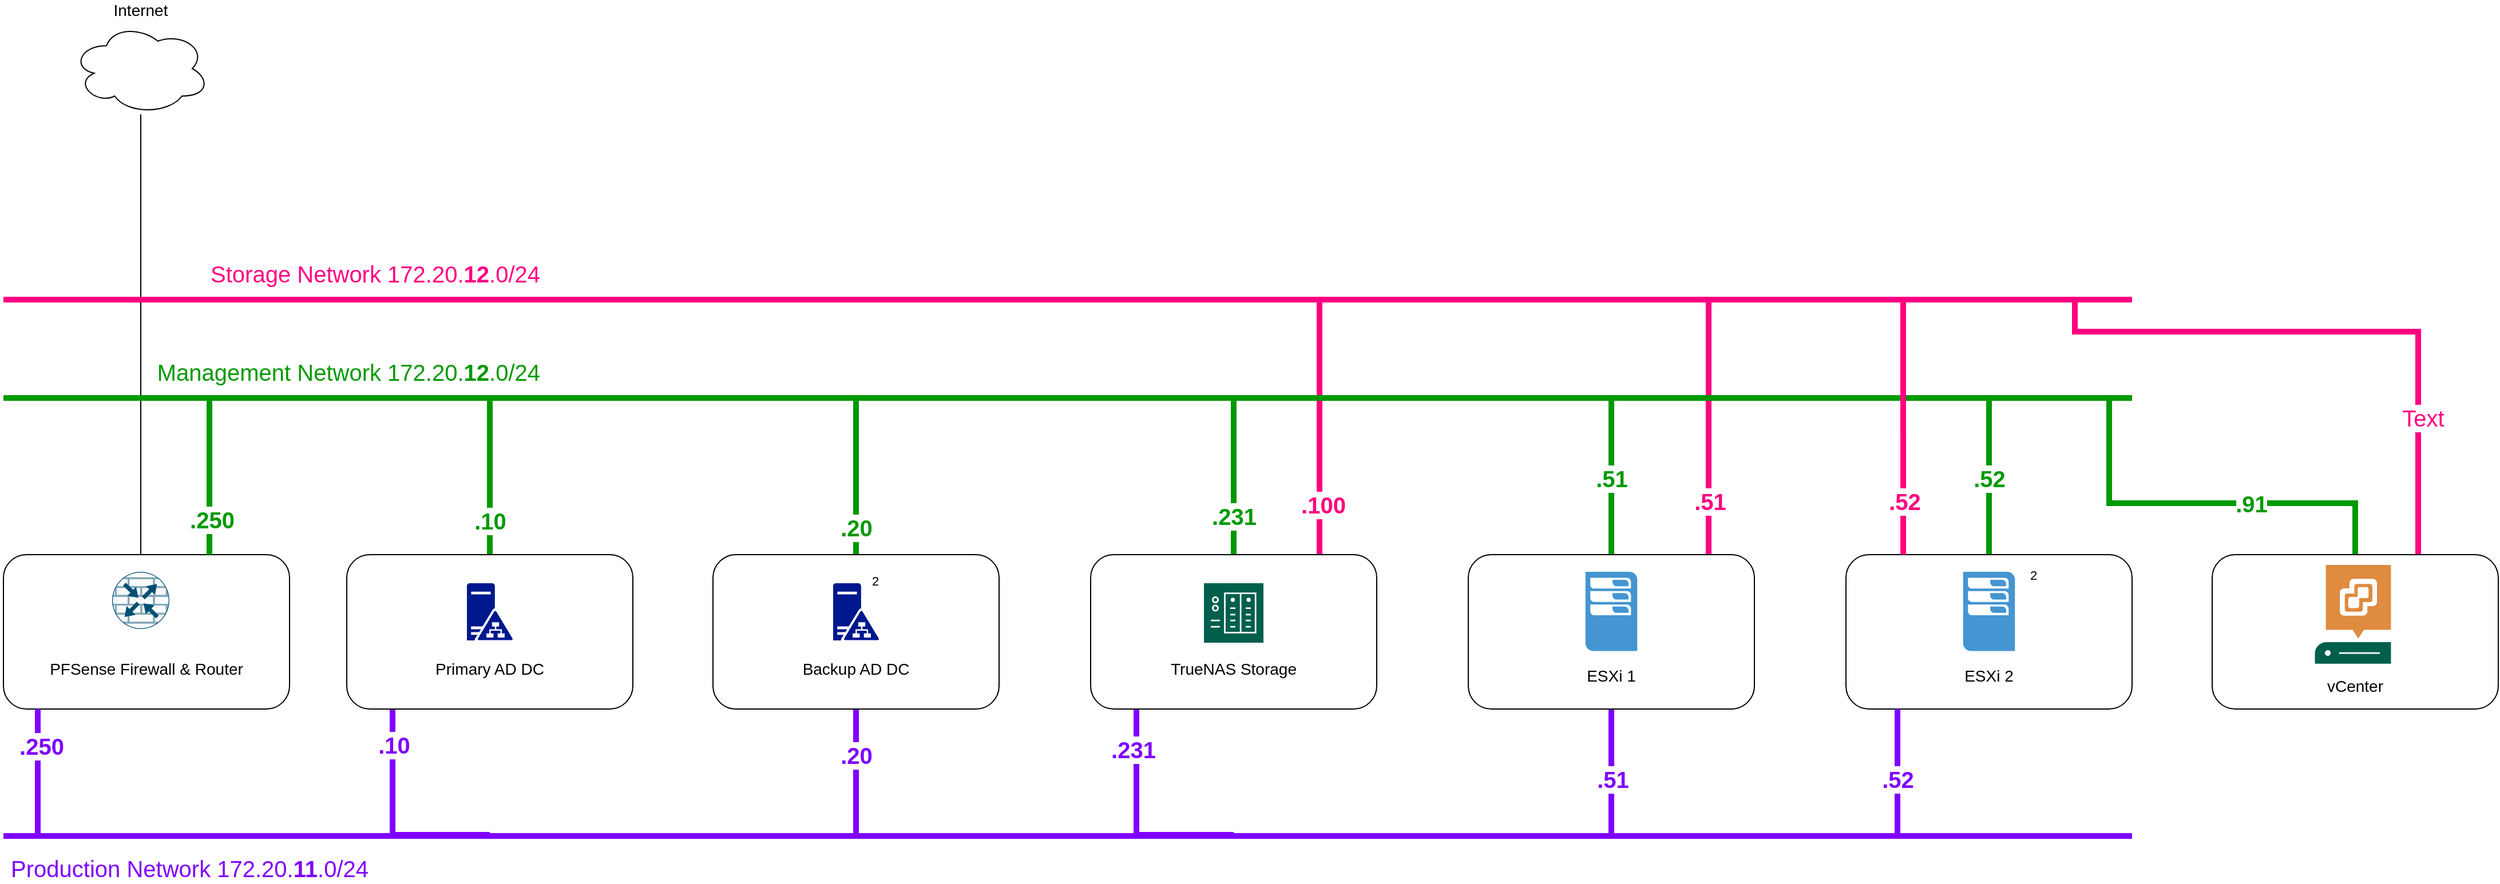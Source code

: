 <mxfile version="20.5.3" type="github">
  <diagram id="sirWhhB7pOe3GyJsnbqC" name="Page-1">
    <mxGraphModel dx="2365" dy="1435" grid="1" gridSize="10" guides="1" tooltips="1" connect="1" arrows="1" fold="1" page="1" pageScale="1" pageWidth="850" pageHeight="1100" math="0" shadow="0">
      <root>
        <mxCell id="0" />
        <mxCell id="1" parent="0" />
        <mxCell id="KDtAswgpiZjDjle5bZfT-6" style="edgeStyle=orthogonalEdgeStyle;rounded=0;orthogonalLoop=1;jettySize=auto;html=1;fontSize=14;verticalAlign=middle;endArrow=none;endFill=0;" edge="1" parent="1" source="KDtAswgpiZjDjle5bZfT-5">
          <mxGeometry relative="1" as="geometry">
            <mxPoint x="160" y="590" as="targetPoint" />
          </mxGeometry>
        </mxCell>
        <mxCell id="KDtAswgpiZjDjle5bZfT-63" style="edgeStyle=orthogonalEdgeStyle;rounded=0;orthogonalLoop=1;jettySize=auto;html=1;strokeColor=#009900;strokeWidth=5;fontSize=20;fontColor=#009900;endArrow=none;endFill=0;" edge="1" parent="1" source="KDtAswgpiZjDjle5bZfT-35">
          <mxGeometry relative="1" as="geometry">
            <mxPoint x="1880" y="450" as="targetPoint" />
            <Array as="points">
              <mxPoint x="2095" y="540" />
              <mxPoint x="1880" y="540" />
            </Array>
          </mxGeometry>
        </mxCell>
        <mxCell id="KDtAswgpiZjDjle5bZfT-64" value="&lt;b&gt;.91&lt;/b&gt;" style="edgeLabel;html=1;align=center;verticalAlign=middle;resizable=0;points=[];fontSize=20;fontColor=#009900;" vertex="1" connectable="0" parent="KDtAswgpiZjDjle5bZfT-63">
          <mxGeometry x="-0.223" y="6" relative="1" as="geometry">
            <mxPoint y="-6" as="offset" />
          </mxGeometry>
        </mxCell>
        <mxCell id="KDtAswgpiZjDjle5bZfT-74" style="edgeStyle=orthogonalEdgeStyle;rounded=0;orthogonalLoop=1;jettySize=auto;html=1;strokeColor=#FF0080;strokeWidth=5;fontSize=20;fontColor=#FF0080;endArrow=none;endFill=0;" edge="1" parent="1" source="KDtAswgpiZjDjle5bZfT-35">
          <mxGeometry relative="1" as="geometry">
            <mxPoint x="1850" y="360" as="targetPoint" />
            <Array as="points">
              <mxPoint x="2150" y="390" />
              <mxPoint x="1850" y="390" />
            </Array>
          </mxGeometry>
        </mxCell>
        <mxCell id="KDtAswgpiZjDjle5bZfT-75" value="Text" style="edgeLabel;html=1;align=center;verticalAlign=middle;resizable=0;points=[];fontSize=20;fontColor=#FF0080;" vertex="1" connectable="0" parent="KDtAswgpiZjDjle5bZfT-74">
          <mxGeometry x="-0.542" y="-4" relative="1" as="geometry">
            <mxPoint as="offset" />
          </mxGeometry>
        </mxCell>
        <mxCell id="KDtAswgpiZjDjle5bZfT-35" value="" style="rounded=1;whiteSpace=wrap;html=1;fontSize=14;" vertex="1" parent="1">
          <mxGeometry x="1970" y="585" width="250" height="135" as="geometry" />
        </mxCell>
        <mxCell id="KDtAswgpiZjDjle5bZfT-37" value="vCenter" style="text;html=1;strokeColor=none;fillColor=none;align=center;verticalAlign=middle;whiteSpace=wrap;rounded=0;fontSize=14;" vertex="1" parent="KDtAswgpiZjDjle5bZfT-35">
          <mxGeometry x="20" y="100" width="210" height="30" as="geometry" />
        </mxCell>
        <mxCell id="KDtAswgpiZjDjle5bZfT-62" value="&lt;b&gt;.52&lt;/b&gt;" style="edgeStyle=orthogonalEdgeStyle;rounded=0;orthogonalLoop=1;jettySize=auto;html=1;strokeColor=#009900;strokeWidth=5;fontSize=20;fontColor=#009900;endArrow=none;endFill=0;" edge="1" parent="1" source="KDtAswgpiZjDjle5bZfT-32">
          <mxGeometry relative="1" as="geometry">
            <mxPoint x="1775" y="450" as="targetPoint" />
          </mxGeometry>
        </mxCell>
        <mxCell id="KDtAswgpiZjDjle5bZfT-32" value="" style="rounded=1;whiteSpace=wrap;html=1;fontSize=14;" vertex="1" parent="1">
          <mxGeometry x="1650" y="585" width="250" height="135" as="geometry" />
        </mxCell>
        <mxCell id="KDtAswgpiZjDjle5bZfT-33" value="&lt;div&gt;2&lt;/div&gt;" style="text;html=1;strokeColor=none;fillColor=none;align=center;verticalAlign=middle;whiteSpace=wrap;rounded=0;fontSize=11;" vertex="1" parent="KDtAswgpiZjDjle5bZfT-32">
          <mxGeometry x="134" y="3" width="60" height="30" as="geometry" />
        </mxCell>
        <mxCell id="KDtAswgpiZjDjle5bZfT-48" style="edgeStyle=orthogonalEdgeStyle;rounded=0;orthogonalLoop=1;jettySize=auto;html=1;strokeColor=#7F00FF;strokeWidth=5;fontSize=20;fontColor=#7F00FF;endArrow=none;endFill=0;" edge="1" parent="1" source="KDtAswgpiZjDjle5bZfT-29">
          <mxGeometry relative="1" as="geometry">
            <mxPoint x="1445" y="830" as="targetPoint" />
          </mxGeometry>
        </mxCell>
        <mxCell id="KDtAswgpiZjDjle5bZfT-49" value="&lt;b&gt;.51&lt;/b&gt;" style="edgeLabel;html=1;align=center;verticalAlign=middle;resizable=0;points=[];fontSize=20;fontColor=#7F00FF;" vertex="1" connectable="0" parent="KDtAswgpiZjDjle5bZfT-48">
          <mxGeometry x="0.104" relative="1" as="geometry">
            <mxPoint as="offset" />
          </mxGeometry>
        </mxCell>
        <mxCell id="KDtAswgpiZjDjle5bZfT-61" value="&lt;b&gt;.51&lt;/b&gt;" style="edgeStyle=orthogonalEdgeStyle;rounded=0;orthogonalLoop=1;jettySize=auto;html=1;strokeColor=#009900;strokeWidth=5;fontSize=20;fontColor=#009900;endArrow=none;endFill=0;" edge="1" parent="1" source="KDtAswgpiZjDjle5bZfT-29">
          <mxGeometry relative="1" as="geometry">
            <mxPoint x="1445" y="450" as="targetPoint" />
          </mxGeometry>
        </mxCell>
        <mxCell id="KDtAswgpiZjDjle5bZfT-68" style="edgeStyle=orthogonalEdgeStyle;rounded=0;orthogonalLoop=1;jettySize=auto;html=1;strokeColor=#FF0080;strokeWidth=5;fontSize=20;fontColor=#FF0080;endArrow=none;endFill=0;" edge="1" parent="1" source="KDtAswgpiZjDjle5bZfT-29">
          <mxGeometry relative="1" as="geometry">
            <mxPoint x="1530" y="360" as="targetPoint" />
            <Array as="points">
              <mxPoint x="1530" y="360" />
            </Array>
          </mxGeometry>
        </mxCell>
        <mxCell id="KDtAswgpiZjDjle5bZfT-69" value="&lt;b&gt;.51&lt;/b&gt;" style="edgeLabel;html=1;align=center;verticalAlign=middle;resizable=0;points=[];fontSize=20;fontColor=#FF0080;" vertex="1" connectable="0" parent="KDtAswgpiZjDjle5bZfT-68">
          <mxGeometry x="-0.581" y="-1" relative="1" as="geometry">
            <mxPoint as="offset" />
          </mxGeometry>
        </mxCell>
        <mxCell id="KDtAswgpiZjDjle5bZfT-29" value="" style="rounded=1;whiteSpace=wrap;html=1;fontSize=14;" vertex="1" parent="1">
          <mxGeometry x="1320" y="585" width="250" height="135" as="geometry" />
        </mxCell>
        <mxCell id="KDtAswgpiZjDjle5bZfT-46" style="edgeStyle=orthogonalEdgeStyle;rounded=0;orthogonalLoop=1;jettySize=auto;html=1;strokeColor=#7F00FF;strokeWidth=5;fontSize=20;fontColor=#7F00FF;endArrow=none;endFill=0;fontStyle=1" edge="1" parent="1" source="KDtAswgpiZjDjle5bZfT-24">
          <mxGeometry relative="1" as="geometry">
            <mxPoint x="1115" y="830" as="targetPoint" />
            <Array as="points">
              <mxPoint x="1030" y="830" />
            </Array>
          </mxGeometry>
        </mxCell>
        <mxCell id="KDtAswgpiZjDjle5bZfT-47" value="&lt;b&gt;.231&lt;/b&gt;" style="edgeLabel;html=1;align=center;verticalAlign=middle;resizable=0;points=[];fontSize=20;fontColor=#7F00FF;" vertex="1" connectable="0" parent="KDtAswgpiZjDjle5bZfT-46">
          <mxGeometry x="-0.147" y="3" relative="1" as="geometry">
            <mxPoint x="-6" y="-48" as="offset" />
          </mxGeometry>
        </mxCell>
        <mxCell id="KDtAswgpiZjDjle5bZfT-59" style="edgeStyle=orthogonalEdgeStyle;rounded=0;orthogonalLoop=1;jettySize=auto;html=1;strokeColor=#009900;strokeWidth=5;fontSize=20;fontColor=#009900;endArrow=none;endFill=0;" edge="1" parent="1" source="KDtAswgpiZjDjle5bZfT-24">
          <mxGeometry relative="1" as="geometry">
            <mxPoint x="1115" y="450" as="targetPoint" />
            <Array as="points">
              <mxPoint x="1115" y="480" />
              <mxPoint x="1115" y="480" />
            </Array>
          </mxGeometry>
        </mxCell>
        <mxCell id="KDtAswgpiZjDjle5bZfT-60" value="&lt;b&gt;.231&lt;/b&gt;" style="edgeLabel;html=1;align=center;verticalAlign=middle;resizable=0;points=[];fontSize=20;fontColor=#009900;" vertex="1" connectable="0" parent="KDtAswgpiZjDjle5bZfT-59">
          <mxGeometry x="0.534" y="-3" relative="1" as="geometry">
            <mxPoint x="-3" y="69" as="offset" />
          </mxGeometry>
        </mxCell>
        <mxCell id="KDtAswgpiZjDjle5bZfT-66" style="edgeStyle=orthogonalEdgeStyle;rounded=0;orthogonalLoop=1;jettySize=auto;html=1;strokeColor=#FF0080;strokeWidth=5;fontSize=20;fontColor=#FF0080;endArrow=none;endFill=0;" edge="1" parent="1" source="KDtAswgpiZjDjle5bZfT-24">
          <mxGeometry relative="1" as="geometry">
            <mxPoint x="1190" y="360" as="targetPoint" />
            <Array as="points">
              <mxPoint x="1190" y="370" />
            </Array>
          </mxGeometry>
        </mxCell>
        <mxCell id="KDtAswgpiZjDjle5bZfT-67" value="&lt;b&gt;.100&lt;/b&gt;" style="edgeLabel;html=1;align=center;verticalAlign=middle;resizable=0;points=[];fontSize=20;fontColor=#FF0080;" vertex="1" connectable="0" parent="KDtAswgpiZjDjle5bZfT-66">
          <mxGeometry x="-0.603" y="-3" relative="1" as="geometry">
            <mxPoint as="offset" />
          </mxGeometry>
        </mxCell>
        <mxCell id="KDtAswgpiZjDjle5bZfT-24" value="" style="rounded=1;whiteSpace=wrap;html=1;fontSize=14;" vertex="1" parent="1">
          <mxGeometry x="990" y="585" width="250" height="135" as="geometry" />
        </mxCell>
        <mxCell id="KDtAswgpiZjDjle5bZfT-44" style="edgeStyle=orthogonalEdgeStyle;rounded=0;orthogonalLoop=1;jettySize=auto;html=1;strokeColor=#7F00FF;strokeWidth=5;fontSize=20;fontColor=#7F00FF;endArrow=none;endFill=0;" edge="1" parent="1" source="KDtAswgpiZjDjle5bZfT-20">
          <mxGeometry relative="1" as="geometry">
            <mxPoint x="785" y="830" as="targetPoint" />
          </mxGeometry>
        </mxCell>
        <mxCell id="KDtAswgpiZjDjle5bZfT-45" value="&lt;b&gt;.20&lt;/b&gt;" style="edgeLabel;html=1;align=center;verticalAlign=middle;resizable=0;points=[];fontSize=20;fontColor=#7F00FF;" vertex="1" connectable="0" parent="KDtAswgpiZjDjle5bZfT-44">
          <mxGeometry x="-0.279" y="10" relative="1" as="geometry">
            <mxPoint x="-10" as="offset" />
          </mxGeometry>
        </mxCell>
        <mxCell id="KDtAswgpiZjDjle5bZfT-58" value="&lt;b&gt;.20&lt;/b&gt;" style="edgeStyle=orthogonalEdgeStyle;rounded=0;orthogonalLoop=1;jettySize=auto;html=1;strokeColor=#009900;strokeWidth=5;fontSize=20;fontColor=#009900;endArrow=none;endFill=0;" edge="1" parent="1">
          <mxGeometry x="-0.63" relative="1" as="geometry">
            <mxPoint x="785" y="450" as="targetPoint" />
            <mxPoint x="785" y="585" as="sourcePoint" />
            <mxPoint y="1" as="offset" />
          </mxGeometry>
        </mxCell>
        <mxCell id="KDtAswgpiZjDjle5bZfT-20" value="" style="rounded=1;whiteSpace=wrap;html=1;fontSize=14;" vertex="1" parent="1">
          <mxGeometry x="660" y="585" width="250" height="135" as="geometry" />
        </mxCell>
        <mxCell id="KDtAswgpiZjDjle5bZfT-42" style="edgeStyle=orthogonalEdgeStyle;rounded=0;orthogonalLoop=1;jettySize=auto;html=1;strokeColor=#7F00FF;strokeWidth=5;fontSize=20;fontColor=#7F00FF;endArrow=none;endFill=0;" edge="1" parent="1" source="KDtAswgpiZjDjle5bZfT-15">
          <mxGeometry relative="1" as="geometry">
            <mxPoint x="465" y="830" as="targetPoint" />
            <Array as="points">
              <mxPoint x="380" y="830" />
            </Array>
          </mxGeometry>
        </mxCell>
        <mxCell id="KDtAswgpiZjDjle5bZfT-43" value="&lt;b&gt;.10&lt;/b&gt;" style="edgeLabel;html=1;align=center;verticalAlign=middle;resizable=0;points=[];fontSize=20;fontColor=#7F00FF;" vertex="1" connectable="0" parent="KDtAswgpiZjDjle5bZfT-42">
          <mxGeometry x="-0.279" y="8" relative="1" as="geometry">
            <mxPoint x="-7" y="-40" as="offset" />
          </mxGeometry>
        </mxCell>
        <mxCell id="KDtAswgpiZjDjle5bZfT-56" style="edgeStyle=orthogonalEdgeStyle;rounded=0;orthogonalLoop=1;jettySize=auto;html=1;strokeColor=#009900;strokeWidth=5;fontSize=20;fontColor=#009900;endArrow=none;endFill=0;" edge="1" parent="1" source="KDtAswgpiZjDjle5bZfT-15">
          <mxGeometry relative="1" as="geometry">
            <mxPoint x="465" y="450" as="targetPoint" />
            <Array as="points">
              <mxPoint x="465" y="450" />
            </Array>
          </mxGeometry>
        </mxCell>
        <mxCell id="KDtAswgpiZjDjle5bZfT-57" value="&lt;b&gt;.10&lt;/b&gt;" style="edgeLabel;html=1;align=center;verticalAlign=middle;resizable=0;points=[];fontSize=20;fontColor=#009900;" vertex="1" connectable="0" parent="KDtAswgpiZjDjle5bZfT-56">
          <mxGeometry x="-0.1" y="-6" relative="1" as="geometry">
            <mxPoint x="-6" y="31" as="offset" />
          </mxGeometry>
        </mxCell>
        <mxCell id="KDtAswgpiZjDjle5bZfT-15" value="" style="rounded=1;whiteSpace=wrap;html=1;fontSize=14;" vertex="1" parent="1">
          <mxGeometry x="340" y="585" width="250" height="135" as="geometry" />
        </mxCell>
        <mxCell id="KDtAswgpiZjDjle5bZfT-8" value="" style="rounded=1;whiteSpace=wrap;html=1;fontSize=14;" vertex="1" parent="1">
          <mxGeometry x="40" y="585" width="250" height="135" as="geometry" />
        </mxCell>
        <mxCell id="KDtAswgpiZjDjle5bZfT-4" value="" style="sketch=0;points=[[0.5,0,0],[1,0.5,0],[0.5,1,0],[0,0.5,0],[0.145,0.145,0],[0.856,0.145,0],[0.855,0.856,0],[0.145,0.855,0]];verticalLabelPosition=bottom;html=1;verticalAlign=top;aspect=fixed;align=center;pointerEvents=1;shape=mxgraph.cisco19.rect;prIcon=router_with_firewall;fillColor=#FAFAFA;strokeColor=#005073;" vertex="1" parent="1">
          <mxGeometry x="135" y="600" width="50" height="50" as="geometry" />
        </mxCell>
        <mxCell id="KDtAswgpiZjDjle5bZfT-5" value="&lt;font style=&quot;font-size: 14px;&quot;&gt;Internet&lt;/font&gt;" style="ellipse;shape=cloud;whiteSpace=wrap;html=1;labelPosition=center;verticalLabelPosition=top;align=center;verticalAlign=bottom;" vertex="1" parent="1">
          <mxGeometry x="100" y="120" width="120" height="80" as="geometry" />
        </mxCell>
        <mxCell id="KDtAswgpiZjDjle5bZfT-9" value="PFSense Firewall &amp;amp; Router" style="text;html=1;strokeColor=none;fillColor=none;align=center;verticalAlign=middle;whiteSpace=wrap;rounded=0;fontSize=14;" vertex="1" parent="1">
          <mxGeometry x="60" y="670" width="210" height="30" as="geometry" />
        </mxCell>
        <mxCell id="KDtAswgpiZjDjle5bZfT-14" value="Primary AD DC" style="text;html=1;strokeColor=none;fillColor=none;align=center;verticalAlign=middle;whiteSpace=wrap;rounded=0;fontSize=14;" vertex="1" parent="1">
          <mxGeometry x="360" y="670" width="210" height="30" as="geometry" />
        </mxCell>
        <mxCell id="KDtAswgpiZjDjle5bZfT-16" value="" style="sketch=0;aspect=fixed;pointerEvents=1;shadow=0;dashed=0;html=1;strokeColor=none;labelPosition=center;verticalLabelPosition=bottom;verticalAlign=top;align=center;fillColor=#00188D;shape=mxgraph.mscae.enterprise.ad_fs;fontSize=14;" vertex="1" parent="1">
          <mxGeometry x="445" y="610" width="40" height="50" as="geometry" />
        </mxCell>
        <mxCell id="KDtAswgpiZjDjle5bZfT-18" value="" style="sketch=0;aspect=fixed;pointerEvents=1;shadow=0;dashed=0;html=1;strokeColor=none;labelPosition=right;verticalLabelPosition=top;verticalAlign=bottom;align=left;fillColor=#00188D;shape=mxgraph.mscae.enterprise.ad_fs;fontSize=11;" vertex="1" parent="1">
          <mxGeometry x="765" y="610" width="40" height="50" as="geometry" />
        </mxCell>
        <mxCell id="KDtAswgpiZjDjle5bZfT-19" value="Backup AD DC" style="text;html=1;strokeColor=none;fillColor=none;align=center;verticalAlign=middle;whiteSpace=wrap;rounded=0;fontSize=14;" vertex="1" parent="1">
          <mxGeometry x="680" y="670" width="210" height="30" as="geometry" />
        </mxCell>
        <mxCell id="KDtAswgpiZjDjle5bZfT-21" value="&lt;div&gt;2&lt;/div&gt;" style="text;html=1;strokeColor=none;fillColor=none;align=center;verticalAlign=middle;whiteSpace=wrap;rounded=0;fontSize=11;" vertex="1" parent="1">
          <mxGeometry x="772" y="593" width="60" height="30" as="geometry" />
        </mxCell>
        <mxCell id="KDtAswgpiZjDjle5bZfT-22" value="" style="sketch=0;pointerEvents=1;shadow=0;dashed=0;html=1;strokeColor=none;fillColor=#005F4B;labelPosition=center;verticalLabelPosition=bottom;verticalAlign=top;align=center;outlineConnect=0;shape=mxgraph.veeam2.nas;fontSize=11;" vertex="1" parent="1">
          <mxGeometry x="1089" y="610" width="52" height="52" as="geometry" />
        </mxCell>
        <mxCell id="KDtAswgpiZjDjle5bZfT-25" value="TrueNAS Storage" style="text;html=1;strokeColor=none;fillColor=none;align=center;verticalAlign=middle;whiteSpace=wrap;rounded=0;fontSize=14;" vertex="1" parent="1">
          <mxGeometry x="1010" y="670" width="210" height="30" as="geometry" />
        </mxCell>
        <mxCell id="KDtAswgpiZjDjle5bZfT-26" value="" style="pointerEvents=1;shadow=0;dashed=0;html=1;strokeColor=none;fillColor=#4495D1;labelPosition=center;verticalLabelPosition=bottom;verticalAlign=top;align=center;outlineConnect=0;shape=mxgraph.veeam.2d.esx_esxi;fontSize=11;" vertex="1" parent="1">
          <mxGeometry x="1422.39" y="600" width="45.23" height="69.2" as="geometry" />
        </mxCell>
        <mxCell id="KDtAswgpiZjDjle5bZfT-28" value="ESXi 1" style="text;html=1;strokeColor=none;fillColor=none;align=center;verticalAlign=middle;whiteSpace=wrap;rounded=0;fontSize=14;" vertex="1" parent="1">
          <mxGeometry x="1340" y="676" width="210" height="30" as="geometry" />
        </mxCell>
        <mxCell id="KDtAswgpiZjDjle5bZfT-30" value="" style="pointerEvents=1;shadow=0;dashed=0;html=1;strokeColor=none;fillColor=#4495D1;labelPosition=center;verticalLabelPosition=bottom;verticalAlign=top;align=center;outlineConnect=0;shape=mxgraph.veeam.2d.esx_esxi;fontSize=11;" vertex="1" parent="1">
          <mxGeometry x="1752.39" y="600" width="45.23" height="69.2" as="geometry" />
        </mxCell>
        <mxCell id="KDtAswgpiZjDjle5bZfT-31" value="ESXi 2" style="text;html=1;strokeColor=none;fillColor=none;align=center;verticalAlign=middle;whiteSpace=wrap;rounded=0;fontSize=14;" vertex="1" parent="1">
          <mxGeometry x="1670" y="676" width="210" height="30" as="geometry" />
        </mxCell>
        <mxCell id="KDtAswgpiZjDjle5bZfT-36" value="" style="sketch=0;pointerEvents=1;shadow=0;dashed=0;html=1;strokeColor=none;fillColor=#005F4B;labelPosition=center;verticalLabelPosition=bottom;verticalAlign=top;align=center;outlineConnect=0;shape=mxgraph.veeam2.vcenter_server;fontSize=11;" vertex="1" parent="1">
          <mxGeometry x="2059.77" y="594" width="66.46" height="86.4" as="geometry" />
        </mxCell>
        <mxCell id="KDtAswgpiZjDjle5bZfT-38" value="Production Network 172.20.&lt;b&gt;11&lt;/b&gt;.0/24" style="endArrow=none;html=1;rounded=0;fontSize=20;fontColor=#7F00FF;strokeColor=#7F00FF;strokeWidth=5;labelPosition=left;verticalLabelPosition=bottom;align=right;verticalAlign=top;" edge="1" parent="1">
          <mxGeometry x="-0.656" y="-10" width="50" height="50" relative="1" as="geometry">
            <mxPoint x="40" y="831" as="sourcePoint" />
            <mxPoint x="1900" y="831" as="targetPoint" />
            <mxPoint as="offset" />
          </mxGeometry>
        </mxCell>
        <mxCell id="KDtAswgpiZjDjle5bZfT-39" value="" style="endArrow=none;html=1;rounded=0;strokeColor=#7F00FF;strokeWidth=5;fontSize=20;fontColor=#7F00FF;entryX=0.44;entryY=1;entryDx=0;entryDy=0;entryPerimeter=0;" edge="1" parent="1">
          <mxGeometry width="50" height="50" relative="1" as="geometry">
            <mxPoint x="70" y="830" as="sourcePoint" />
            <mxPoint x="70.0" y="720" as="targetPoint" />
          </mxGeometry>
        </mxCell>
        <mxCell id="KDtAswgpiZjDjle5bZfT-40" value="&lt;b&gt;.250&lt;/b&gt;" style="edgeLabel;html=1;align=center;verticalAlign=middle;resizable=0;points=[];fontSize=20;fontColor=#7F00FF;" vertex="1" connectable="0" parent="KDtAswgpiZjDjle5bZfT-39">
          <mxGeometry x="0.445" y="-3" relative="1" as="geometry">
            <mxPoint y="1" as="offset" />
          </mxGeometry>
        </mxCell>
        <mxCell id="KDtAswgpiZjDjle5bZfT-50" style="edgeStyle=orthogonalEdgeStyle;rounded=0;orthogonalLoop=1;jettySize=auto;html=1;strokeColor=#7F00FF;strokeWidth=5;fontSize=20;fontColor=#7F00FF;endArrow=none;endFill=0;" edge="1" parent="1">
          <mxGeometry relative="1" as="geometry">
            <mxPoint x="1695" y="830" as="targetPoint" />
            <mxPoint x="1695" y="720" as="sourcePoint" />
          </mxGeometry>
        </mxCell>
        <mxCell id="KDtAswgpiZjDjle5bZfT-51" value="&lt;b&gt;.52&lt;/b&gt;" style="edgeLabel;html=1;align=center;verticalAlign=middle;resizable=0;points=[];fontSize=20;fontColor=#7F00FF;" vertex="1" connectable="0" parent="KDtAswgpiZjDjle5bZfT-50">
          <mxGeometry x="0.104" relative="1" as="geometry">
            <mxPoint as="offset" />
          </mxGeometry>
        </mxCell>
        <mxCell id="KDtAswgpiZjDjle5bZfT-52" value="Management Network 172.20.&lt;b&gt;12&lt;/b&gt;.0/24" style="endArrow=none;html=1;rounded=0;fontSize=20;fontColor=#009900;strokeColor=#009900;strokeWidth=5;labelPosition=left;verticalLabelPosition=top;align=right;verticalAlign=bottom;" edge="1" parent="1">
          <mxGeometry x="-0.495" y="8" width="50" height="50" relative="1" as="geometry">
            <mxPoint x="40" y="448" as="sourcePoint" />
            <mxPoint x="1900" y="448" as="targetPoint" />
            <mxPoint as="offset" />
          </mxGeometry>
        </mxCell>
        <mxCell id="KDtAswgpiZjDjle5bZfT-53" style="edgeStyle=orthogonalEdgeStyle;rounded=0;orthogonalLoop=1;jettySize=auto;html=1;strokeColor=#009900;strokeWidth=5;fontSize=20;fontColor=#009900;endArrow=none;endFill=0;" edge="1" parent="1" source="KDtAswgpiZjDjle5bZfT-8">
          <mxGeometry relative="1" as="geometry">
            <mxPoint x="220" y="450" as="targetPoint" />
            <Array as="points">
              <mxPoint x="220" y="450" />
            </Array>
          </mxGeometry>
        </mxCell>
        <mxCell id="KDtAswgpiZjDjle5bZfT-54" value="&lt;b&gt;.250&lt;/b&gt;" style="edgeLabel;html=1;align=center;verticalAlign=middle;resizable=0;points=[];fontSize=20;fontColor=#009900;" vertex="1" connectable="0" parent="KDtAswgpiZjDjle5bZfT-53">
          <mxGeometry x="-0.539" y="-2" relative="1" as="geometry">
            <mxPoint as="offset" />
          </mxGeometry>
        </mxCell>
        <mxCell id="KDtAswgpiZjDjle5bZfT-65" value="Storage Network 172.20.&lt;b&gt;12&lt;/b&gt;.0/24" style="endArrow=none;html=1;rounded=0;fontSize=20;fontColor=#FF0080;strokeColor=#FF0080;strokeWidth=5;labelPosition=left;verticalLabelPosition=top;align=right;verticalAlign=bottom;" edge="1" parent="1">
          <mxGeometry x="-0.495" y="8" width="50" height="50" relative="1" as="geometry">
            <mxPoint x="40" y="362" as="sourcePoint" />
            <mxPoint x="1900" y="362" as="targetPoint" />
            <mxPoint as="offset" />
          </mxGeometry>
        </mxCell>
        <mxCell id="KDtAswgpiZjDjle5bZfT-72" style="edgeStyle=orthogonalEdgeStyle;rounded=0;orthogonalLoop=1;jettySize=auto;html=1;strokeColor=#FF0080;strokeWidth=5;fontSize=20;fontColor=#FF0080;endArrow=none;endFill=0;" edge="1" parent="1">
          <mxGeometry relative="1" as="geometry">
            <mxPoint x="1700" y="360" as="targetPoint" />
            <mxPoint x="1700.029" y="585" as="sourcePoint" />
            <Array as="points">
              <mxPoint x="1700" y="360" />
            </Array>
          </mxGeometry>
        </mxCell>
        <mxCell id="KDtAswgpiZjDjle5bZfT-73" value="&lt;b&gt;.52&lt;/b&gt;" style="edgeLabel;html=1;align=center;verticalAlign=middle;resizable=0;points=[];fontSize=20;fontColor=#FF0080;" vertex="1" connectable="0" parent="KDtAswgpiZjDjle5bZfT-72">
          <mxGeometry x="-0.581" y="-1" relative="1" as="geometry">
            <mxPoint as="offset" />
          </mxGeometry>
        </mxCell>
      </root>
    </mxGraphModel>
  </diagram>
</mxfile>
